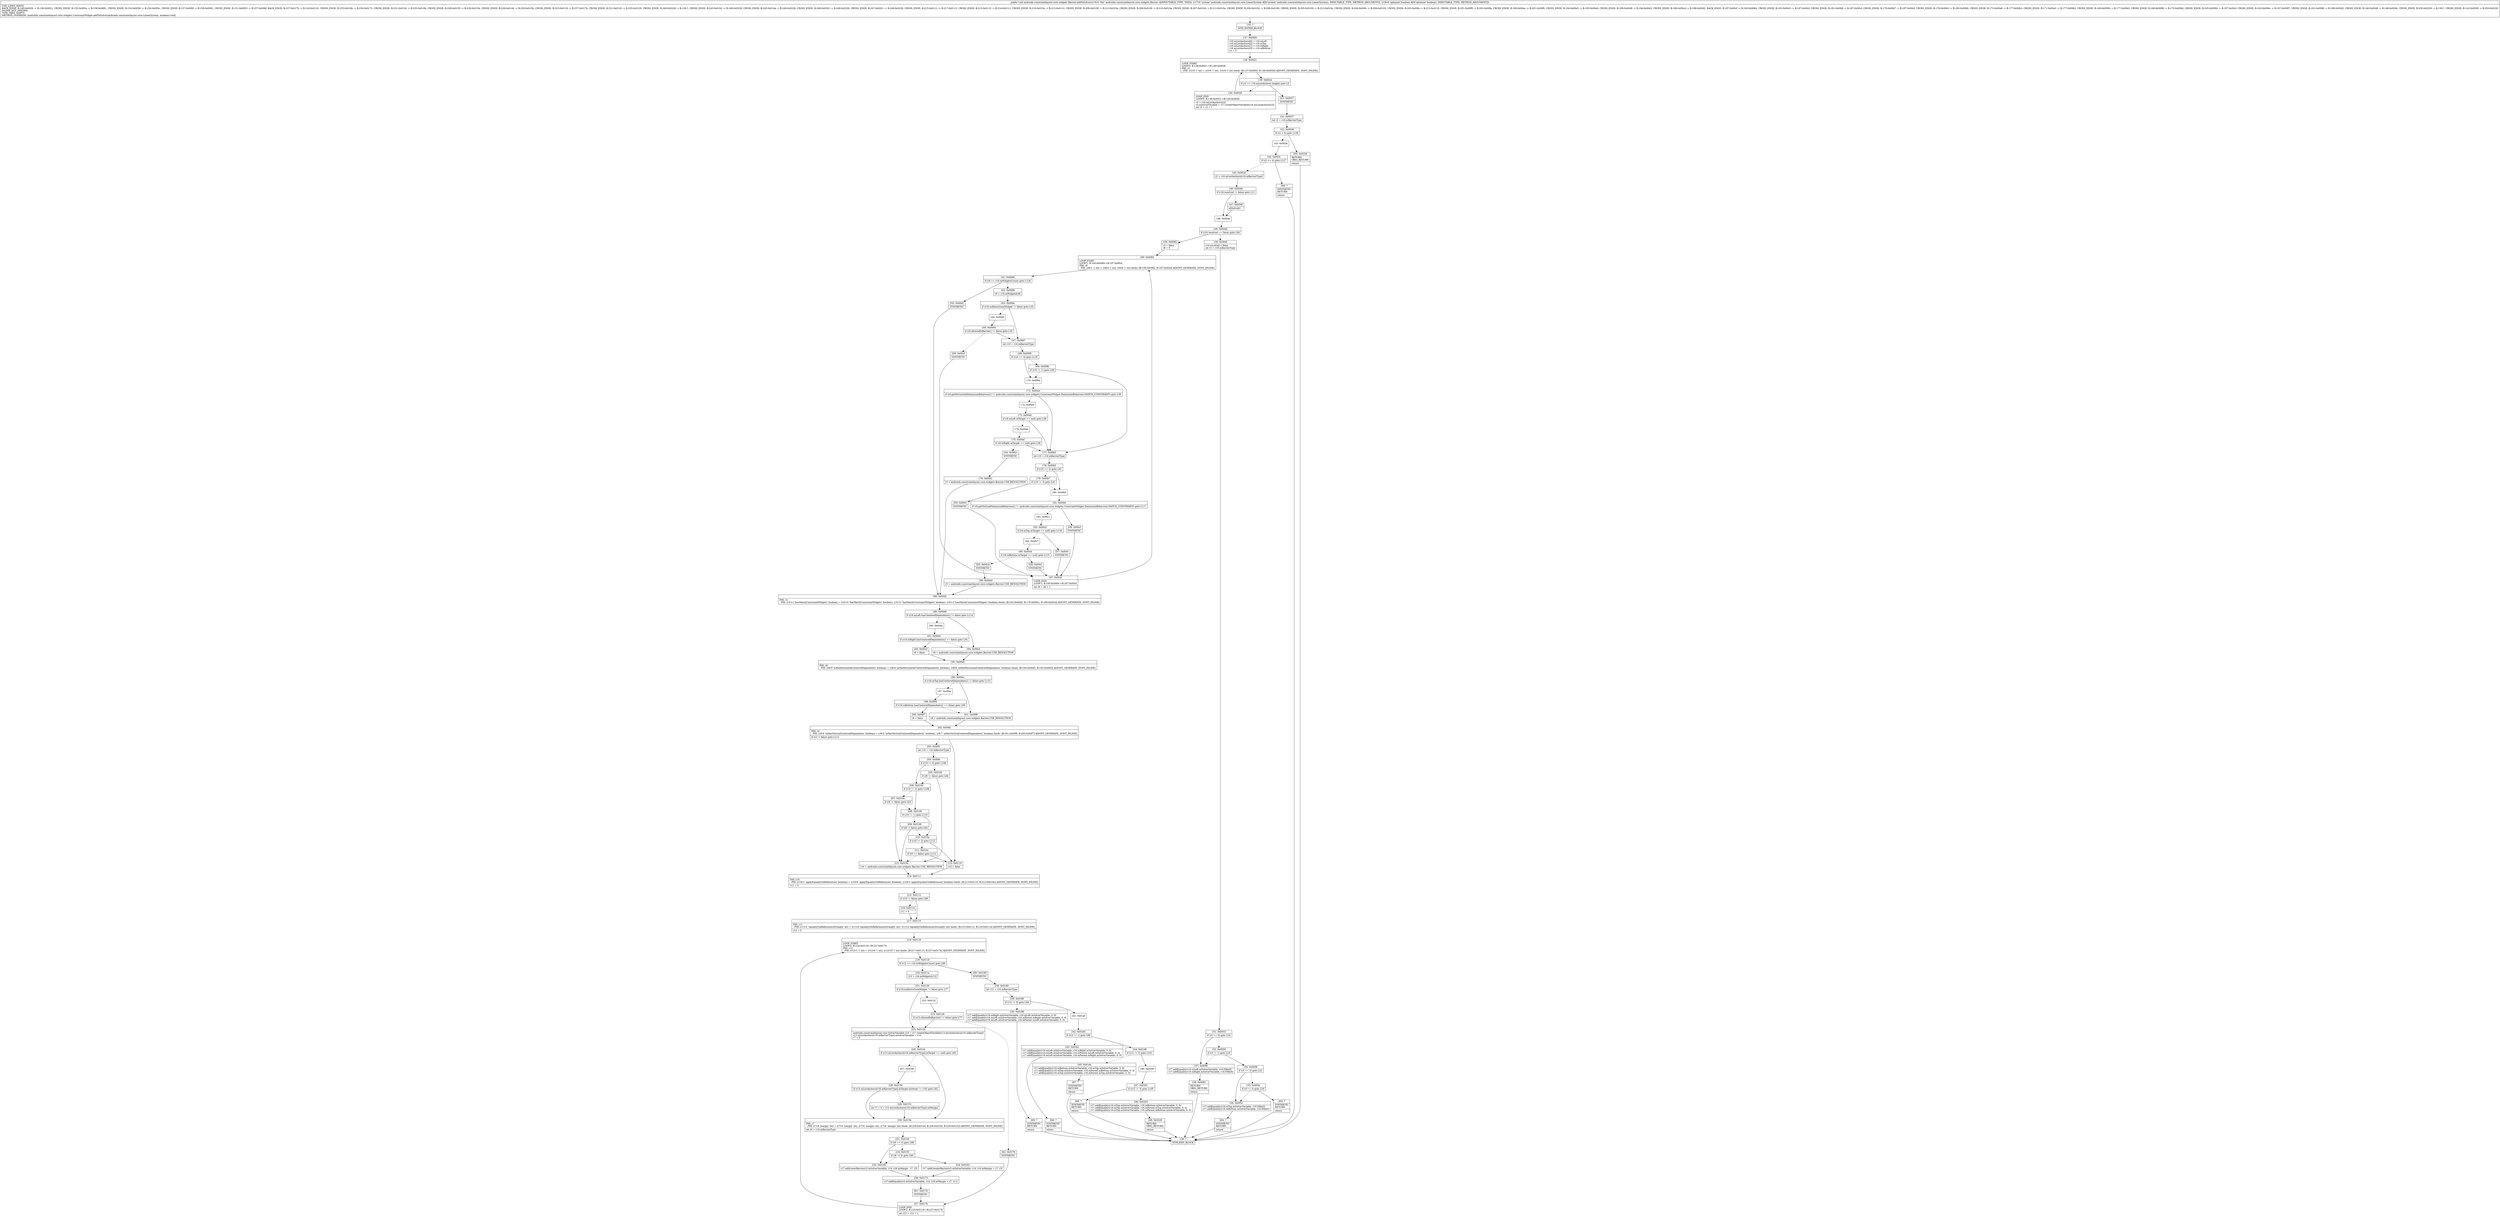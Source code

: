 digraph "CFG forandroidx.constraintlayout.core.widgets.Barrier.addToSolver(Landroidx\/constraintlayout\/core\/LinearSystem;Z)V" {
Node_135 [shape=record,label="{135\:\ ?|MTH_ENTER_BLOCK\l}"];
Node_137 [shape=record,label="{137\:\ 0x0000|r16.mListAnchors[0] = r16.mLeft\lr16.mListAnchors[2] = r16.mTop\lr16.mListAnchors[1] = r16.mRight\lr16.mListAnchors[3] = r16.mBottom\lr2 = 0\l}"];
Node_138 [shape=record,label="{138\:\ 0x0021|LOOP_START\lLOOP:0: B:138:0x0021\-\>B:140:0x0026\lPHI: r2 \l  PHI: (r2v5 'i' int) = (r2v4 'i' int), (r2v9 'i' int) binds: [B:137:0x0000, B:140:0x0026] A[DONT_GENERATE, DONT_INLINE]\l}"];
Node_139 [shape=record,label="{139\:\ 0x0024|if (r2 \>= r16.mListAnchors.length) goto L5\l}"];
Node_140 [shape=record,label="{140\:\ 0x0026|LOOP_END\lLOOP:0: B:138:0x0021\-\>B:140:0x0026\l|r3 = r16.mListAnchors[r2]\lr3.mSolverVariable = r17.createObjectVariable(r16.mListAnchors[r2])\lint r2 = r2 + 1\l}"];
Node_251 [shape=record,label="{251\:\ 0x0037|SYNTHETIC\l}"];
Node_141 [shape=record,label="{141\:\ 0x0037|int r2 = r16.mBarrierType\l}"];
Node_142 [shape=record,label="{142\:\ 0x0039|if (r2 \< 0) goto L128\l}"];
Node_143 [shape=record,label="{143\:\ 0x003b}"];
Node_144 [shape=record,label="{144\:\ 0x003c|if (r2 \>= 4) goto L127\l}"];
Node_145 [shape=record,label="{145\:\ 0x003e|r2 = r16.mListAnchors[r16.mBarrierType]\l}"];
Node_146 [shape=record,label="{146\:\ 0x0046|if (r16.resolved != false) goto L13\l}"];
Node_147 [shape=record,label="{147\:\ 0x0048|allSolved()\l}"];
Node_148 [shape=record,label="{148\:\ 0x004b}"];
Node_149 [shape=record,label="{149\:\ 0x004d|if (r16.resolved == false) goto L26\l}"];
Node_150 [shape=record,label="{150\:\ 0x004f|r16.resolved = false\lint r3 = r16.mBarrierType\l}"];
Node_151 [shape=record,label="{151\:\ 0x0053|if (r3 == 0) goto L24\l}"];
Node_152 [shape=record,label="{152\:\ 0x0055|if (r3 != 1) goto L18\l}"];
Node_154 [shape=record,label="{154\:\ 0x0058|if (r3 == 2) goto L22\l}"];
Node_155 [shape=record,label="{155\:\ 0x005a|if (r3 != 3) goto L20\l}"];
Node_263 [shape=record,label="{263\:\ ?|SYNTHETIC\lRETURN\l|return\l}"];
Node_136 [shape=record,label="{136\:\ ?|MTH_EXIT_BLOCK\l}"];
Node_156 [shape=record,label="{156\:\ 0x005c|r17.addEquality(r16.mTop.mSolverVariable, r16.f39mY)\lr17.addEquality(r16.mBottom.mSolverVariable, r16.f39mY)\l}"];
Node_264 [shape=record,label="{264\:\ ?|SYNTHETIC\lRETURN\l|return\l}"];
Node_157 [shape=record,label="{157\:\ 0x006f|r17.addEquality(r16.mLeft.mSolverVariable, r16.f38mX)\lr17.addEquality(r16.mRight.mSolverVariable, r16.f38mX)\l}"];
Node_158 [shape=record,label="{158\:\ 0x0081|RETURN\lORIG_RETURN\l|return\l}"];
Node_159 [shape=record,label="{159\:\ 0x0082|r3 = false\lr8 = 0\l}"];
Node_160 [shape=record,label="{160\:\ 0x0084|LOOP_START\lLOOP:1: B:160:0x0084\-\>B:187:0x00cf\lPHI: r8 \l  PHI: (r8v1 'i' int) = (r8v0 'i' int), (r8v9 'i' int) binds: [B:159:0x0082, B:187:0x00cf] A[DONT_GENERATE, DONT_INLINE]\l}"];
Node_161 [shape=record,label="{161\:\ 0x0086|if (r8 \>= r16.mWidgetsCount) goto L126\l}"];
Node_162 [shape=record,label="{162\:\ 0x0088|r9 = r16.mWidgets[r8]\l}"];
Node_163 [shape=record,label="{163\:\ 0x008e|if (r16.mAllowsGoneWidget != false) goto L35\l}"];
Node_164 [shape=record,label="{164\:\ 0x0090}"];
Node_165 [shape=record,label="{165\:\ 0x0094|if (r9.allowedInBarrier() != false) goto L35\l}"];
Node_259 [shape=record,label="{259\:\ 0x00cf|SYNTHETIC\l}"];
Node_187 [shape=record,label="{187\:\ 0x00cf|LOOP_END\lLOOP:1: B:160:0x0084\-\>B:187:0x00cf\l|int r8 = r8 + 1\l}"];
Node_167 [shape=record,label="{167\:\ 0x0097|int r10 = r16.mBarrierType\l}"];
Node_168 [shape=record,label="{168\:\ 0x0099|if (r10 == 0) goto L118\l}"];
Node_169 [shape=record,label="{169\:\ 0x009b|if (r10 != 1) goto L38\l}"];
Node_177 [shape=record,label="{177\:\ 0x00b3|int r10 = r16.mBarrierType\l}"];
Node_178 [shape=record,label="{178\:\ 0x00b5|if (r10 == 2) goto L42\l}"];
Node_179 [shape=record,label="{179\:\ 0x00b7|if (r10 != 3) goto L41\l}"];
Node_255 [shape=record,label="{255\:\ 0x00cf|SYNTHETIC\l}"];
Node_180 [shape=record,label="{180\:\ 0x00b9}"];
Node_181 [shape=record,label="{181\:\ 0x00bf|if (r9.getVerticalDimensionBehaviour() != androidx.constraintlayout.core.widgets.ConstraintWidget.DimensionBehaviour.MATCH_CONSTRAINT) goto L117\l}"];
Node_182 [shape=record,label="{182\:\ 0x00c1}"];
Node_183 [shape=record,label="{183\:\ 0x00c5|if (r9.mTop.mTarget == null) goto L116\l}"];
Node_184 [shape=record,label="{184\:\ 0x00c7}"];
Node_185 [shape=record,label="{185\:\ 0x00cb|if (r9.mBottom.mTarget == null) goto L115\l}"];
Node_253 [shape=record,label="{253\:\ 0x00cd|SYNTHETIC\l}"];
Node_186 [shape=record,label="{186\:\ 0x00cd|r3 = androidx.constraintlayout.core.widgets.Barrier.USE_RESOLUTION\l}"];
Node_188 [shape=record,label="{188\:\ 0x00d2|PHI: r3 \l  PHI: (r3v11 'hasMatchConstraintWidgets' boolean) = (r3v10 'hasMatchConstraintWidgets' boolean), (r3v12 'hasMatchConstraintWidgets' boolean), (r3v13 'hasMatchConstraintWidgets' boolean) binds: [B:252:0x00d2, B:176:0x00b1, B:186:0x00cd] A[DONT_GENERATE, DONT_INLINE]\l}"];
Node_189 [shape=record,label="{189\:\ 0x00d8|if (r16.mLeft.hasCenteredDependents() != false) goto L114\l}"];
Node_190 [shape=record,label="{190\:\ 0x00da}"];
Node_191 [shape=record,label="{191\:\ 0x00e0|if (r16.mRight.hasCenteredDependents() == false) goto L54\l}"];
Node_193 [shape=record,label="{193\:\ 0x00e3|r8 = false\l}"];
Node_195 [shape=record,label="{195\:\ 0x00e6|PHI: r8 \l  PHI: (r8v5 'mHasHorizontalCenteredDependents' boolean) = (r8v4 'mHasHorizontalCenteredDependents' boolean), (r8v8 'mHasHorizontalCenteredDependents' boolean) binds: [B:194:0x00e5, B:193:0x00e3] A[DONT_GENERATE, DONT_INLINE]\l}"];
Node_196 [shape=record,label="{196\:\ 0x00ec|if (r16.mTop.hasCenteredDependents() != false) goto L113\l}"];
Node_197 [shape=record,label="{197\:\ 0x00ee}"];
Node_198 [shape=record,label="{198\:\ 0x00f4|if (r16.mBottom.hasCenteredDependents() == false) goto L59\l}"];
Node_200 [shape=record,label="{200\:\ 0x00f7|r9 = false\l}"];
Node_202 [shape=record,label="{202\:\ 0x00fa|PHI: r9 \l  PHI: (r9v4 'mHasVerticalCenteredDependents' boolean) = (r9v3 'mHasVerticalCenteredDependents' boolean), (r9v7 'mHasVerticalCenteredDependents' boolean) binds: [B:201:0x00f9, B:200:0x00f7] A[DONT_GENERATE, DONT_INLINE]\l|if (r3 != false) goto L112\l}"];
Node_203 [shape=record,label="{203\:\ 0x00fc|int r10 = r16.mBarrierType\l}"];
Node_204 [shape=record,label="{204\:\ 0x00fe|if (r10 != 0) goto L106\l}"];
Node_205 [shape=record,label="{205\:\ 0x0100|if (r8 != false) goto L64\l}"];
Node_212 [shape=record,label="{212\:\ 0x010e|r10 = androidx.constraintlayout.core.widgets.Barrier.USE_RESOLUTION\l}"];
Node_214 [shape=record,label="{214\:\ 0x0111|PHI: r10 \l  PHI: (r10v1 'applyEqualityOnReferences' boolean) = (r10v0 'applyEqualityOnReferences' boolean), (r10v3 'applyEqualityOnReferences' boolean) binds: [B:213:0x0110, B:212:0x010e] A[DONT_GENERATE, DONT_INLINE]\l|r11 = 5\l}"];
Node_215 [shape=record,label="{215\:\ 0x0112|if (r10 != false) goto L68\l}"];
Node_216 [shape=record,label="{216\:\ 0x0114|r11 = 4\l}"];
Node_217 [shape=record,label="{217\:\ 0x0115|PHI: r11 \l  PHI: (r11v1 'equalityOnReferencesStrength' int) = (r11v0 'equalityOnReferencesStrength' int), (r11v2 'equalityOnReferencesStrength' int) binds: [B:215:0x0112, B:216:0x0114] A[DONT_GENERATE, DONT_INLINE]\l|r12 = 0\l}"];
Node_218 [shape=record,label="{218\:\ 0x0116|LOOP_START\lLOOP:2: B:218:0x0116\-\>B:237:0x017b\lPHI: r12 \l  PHI: (r12v1 'i' int) = (r12v0 'i' int), (r12v35 'i' int) binds: [B:217:0x0115, B:237:0x017b] A[DONT_GENERATE, DONT_INLINE]\l}"];
Node_219 [shape=record,label="{219\:\ 0x0118|if (r12 \>= r16.mWidgetsCount) goto L89\l}"];
Node_220 [shape=record,label="{220\:\ 0x011a|r13 = r16.mWidgets[r12]\l}"];
Node_221 [shape=record,label="{221\:\ 0x0120|if (r16.mAllowsGoneWidget != false) goto L77\l}"];
Node_222 [shape=record,label="{222\:\ 0x0122}"];
Node_223 [shape=record,label="{223\:\ 0x0126|if (r13.allowedInBarrier() != false) goto L77\l}"];
Node_262 [shape=record,label="{262\:\ 0x017b|SYNTHETIC\l}"];
Node_237 [shape=record,label="{237\:\ 0x017b|LOOP_END\lLOOP:2: B:218:0x0116\-\>B:237:0x017b\l|int r12 = r12 + 1\l}"];
Node_225 [shape=record,label="{225\:\ 0x0129|androidx.constraintlayout.core.SolverVariable r14 = r17.createObjectVariable(r13.mListAnchors[r16.mBarrierType])\lr13.mListAnchors[r16.mBarrierType].mSolverVariable = r14\lr7 = 0\l}"];
Node_226 [shape=record,label="{226\:\ 0x0144|if (r13.mListAnchors[r16.mBarrierType].mTarget == null) goto L82\l}"];
Node_227 [shape=record,label="{227\:\ 0x0146}"];
Node_228 [shape=record,label="{228\:\ 0x0150|if (r13.mListAnchors[r16.mBarrierType].mTarget.mOwner != r16) goto L82\l}"];
Node_229 [shape=record,label="{229\:\ 0x0152|int r7 = 0 + r13.mListAnchors[r16.mBarrierType].mMargin\l}"];
Node_230 [shape=record,label="{230\:\ 0x015b|PHI: r7 \l  PHI: (r7v5 'margin' int) = (r7v4 'margin' int), (r7v4 'margin' int), (r7v6 'margin' int) binds: [B:226:0x0144, B:228:0x0150, B:229:0x0152] A[DONT_GENERATE, DONT_INLINE]\l|int r6 = r16.mBarrierType\l}"];
Node_231 [shape=record,label="{231\:\ 0x015d|if (r6 == 0) goto L88\l}"];
Node_232 [shape=record,label="{232\:\ 0x015f|if (r6 != 2) goto L85\l}"];
Node_234 [shape=record,label="{234\:\ 0x0162|r17.addGreaterBarrier(r2.mSolverVariable, r14, r16.mMargin + r7, r3)\l}"];
Node_236 [shape=record,label="{236\:\ 0x0173|r17.addEquality(r2.mSolverVariable, r14, r16.mMargin + r7, r11)\l}"];
Node_261 [shape=record,label="{261\:\ 0x017b|SYNTHETIC\l}"];
Node_235 [shape=record,label="{235\:\ 0x016b|r17.addLowerBarrier(r2.mSolverVariable, r14, r16.mMargin \- r7, r3)\l}"];
Node_260 [shape=record,label="{260\:\ 0x0180|SYNTHETIC\l}"];
Node_238 [shape=record,label="{238\:\ 0x0180|int r12 = r16.mBarrierType\l}"];
Node_239 [shape=record,label="{239\:\ 0x0186|if (r12 != 0) goto L94\l}"];
Node_240 [shape=record,label="{240\:\ 0x0188|r17.addEquality(r16.mRight.mSolverVariable, r16.mLeft.mSolverVariable, 0, 8)\lr17.addEquality(r16.mLeft.mSolverVariable, r16.mParent.mRight.mSolverVariable, 0, 4)\lr17.addEquality(r16.mLeft.mSolverVariable, r16.mParent.mLeft.mSolverVariable, 0, 0)\l}"];
Node_265 [shape=record,label="{265\:\ ?|SYNTHETIC\lRETURN\l|return\l}"];
Node_241 [shape=record,label="{241\:\ 0x01af}"];
Node_242 [shape=record,label="{242\:\ 0x01b0|if (r12 != 1) goto L98\l}"];
Node_243 [shape=record,label="{243\:\ 0x01b2|r17.addEquality(r16.mLeft.mSolverVariable, r16.mRight.mSolverVariable, 0, 8)\lr17.addEquality(r16.mLeft.mSolverVariable, r16.mParent.mLeft.mSolverVariable, 0, 4)\lr17.addEquality(r16.mLeft.mSolverVariable, r16.mParent.mRight.mSolverVariable, 0, 0)\l}"];
Node_266 [shape=record,label="{266\:\ ?|SYNTHETIC\lRETURN\l|return\l}"];
Node_244 [shape=record,label="{244\:\ 0x01d8|if (r12 != 2) goto L101\l}"];
Node_245 [shape=record,label="{245\:\ 0x01da|r17.addEquality(r16.mBottom.mSolverVariable, r16.mTop.mSolverVariable, 0, 8)\lr17.addEquality(r16.mTop.mSolverVariable, r16.mParent.mBottom.mSolverVariable, 0, 4)\lr17.addEquality(r16.mTop.mSolverVariable, r16.mParent.mTop.mSolverVariable, 0, 0)\l}"];
Node_267 [shape=record,label="{267\:\ ?|SYNTHETIC\lRETURN\l|return\l}"];
Node_246 [shape=record,label="{246\:\ 0x0200}"];
Node_247 [shape=record,label="{247\:\ 0x0201|if (r12 != 3) goto L105\l}"];
Node_248 [shape=record,label="{248\:\ 0x0203|r17.addEquality(r16.mTop.mSolverVariable, r16.mBottom.mSolverVariable, 0, 8)\lr17.addEquality(r16.mTop.mSolverVariable, r16.mParent.mTop.mSolverVariable, 0, 4)\lr17.addEquality(r16.mTop.mSolverVariable, r16.mParent.mBottom.mSolverVariable, 0, 0)\l}"];
Node_249 [shape=record,label="{249\:\ 0x0228|RETURN\lORIG_RETURN\l|return\l}"];
Node_268 [shape=record,label="{268\:\ ?|SYNTHETIC\lRETURN\l|return\l}"];
Node_206 [shape=record,label="{206\:\ 0x0102|if (r10 != 2) goto L108\l}"];
Node_207 [shape=record,label="{207\:\ 0x0104|if (r9 != false) goto L64\l}"];
Node_208 [shape=record,label="{208\:\ 0x0106|if (r10 != 1) goto L110\l}"];
Node_209 [shape=record,label="{209\:\ 0x0108|if (r8 != false) goto L64\l}"];
Node_210 [shape=record,label="{210\:\ 0x010a|if (r10 != 3) goto L112\l}"];
Node_211 [shape=record,label="{211\:\ 0x010c|if (r9 == false) goto L112\l}"];
Node_213 [shape=record,label="{213\:\ 0x0110|r10 = false\l}"];
Node_201 [shape=record,label="{201\:\ 0x00f9|r9 = androidx.constraintlayout.core.widgets.Barrier.USE_RESOLUTION\l}"];
Node_194 [shape=record,label="{194\:\ 0x00e5|r8 = androidx.constraintlayout.core.widgets.Barrier.USE_RESOLUTION\l}"];
Node_258 [shape=record,label="{258\:\ 0x00cf|SYNTHETIC\l}"];
Node_257 [shape=record,label="{257\:\ 0x00cf|SYNTHETIC\l}"];
Node_256 [shape=record,label="{256\:\ 0x00cf|SYNTHETIC\l}"];
Node_170 [shape=record,label="{170\:\ 0x009d}"];
Node_171 [shape=record,label="{171\:\ 0x00a3|if (r9.getHorizontalDimensionBehaviour() != androidx.constraintlayout.core.widgets.ConstraintWidget.DimensionBehaviour.MATCH_CONSTRAINT) goto L38\l}"];
Node_172 [shape=record,label="{172\:\ 0x00a5}"];
Node_173 [shape=record,label="{173\:\ 0x00a9|if (r9.mLeft.mTarget == null) goto L38\l}"];
Node_174 [shape=record,label="{174\:\ 0x00ab}"];
Node_175 [shape=record,label="{175\:\ 0x00af|if (r9.mRight.mTarget == null) goto L38\l}"];
Node_254 [shape=record,label="{254\:\ 0x00b1|SYNTHETIC\l}"];
Node_176 [shape=record,label="{176\:\ 0x00b1|r3 = androidx.constraintlayout.core.widgets.Barrier.USE_RESOLUTION\l}"];
Node_252 [shape=record,label="{252\:\ 0x00d2|SYNTHETIC\l}"];
Node_269 [shape=record,label="{269\:\ ?|SYNTHETIC\lRETURN\l|return\l}"];
Node_250 [shape=record,label="{250\:\ 0x0229|RETURN\lORIG_RETURN\l|return\l}"];
MethodNode[shape=record,label="{public void androidx.constraintlayout.core.widgets.Barrier.addToSolver((r16v0 'this' androidx.constraintlayout.core.widgets.Barrier A[IMMUTABLE_TYPE, THIS]), (r17v0 'system' androidx.constraintlayout.core.LinearSystem A[D('system' androidx.constraintlayout.core.LinearSystem), IMMUTABLE_TYPE, METHOD_ARGUMENT]), (r18v0 'optimize' boolean A[D('optimize' boolean), IMMUTABLE_TYPE, METHOD_ARGUMENT]))  | USE_LINES_HINTS\lBACK_EDGE: B:140:0x0026 \-\> B:138:0x0021, CROSS_EDGE: B:155:0x005a \-\> B:158:0x0081, CROSS_EDGE: B:154:0x0058 \-\> B:156:0x005c, CROSS_EDGE: B:157:0x006f \-\> B:158:0x0081, CROSS_EDGE: B:151:0x0053 \-\> B:157:0x006f, BACK_EDGE: B:237:0x017b \-\> B:218:0x0116, CROSS_EDGE: B:235:0x016b \-\> B:236:0x0173, CROSS_EDGE: B:231:0x015d \-\> B:235:0x016b, CROSS_EDGE: B:228:0x0150 \-\> B:230:0x015b, CROSS_EDGE: B:226:0x0144 \-\> B:230:0x015b, CROSS_EDGE: B:223:0x0126 \-\> B:237:0x017b, CROSS_EDGE: B:221:0x0120 \-\> B:225:0x0129, CROSS_EDGE: B:249:0x0228 \-\> B:136:?, CROSS_EDGE: B:243:0x01b2 \-\> B:249:0x0228, CROSS_EDGE: B:245:0x01da \-\> B:249:0x0228, CROSS_EDGE: B:248:0x0203 \-\> B:249:0x0228, CROSS_EDGE: B:247:0x0201 \-\> B:249:0x0228, CROSS_EDGE: B:215:0x0112 \-\> B:217:0x0115, CROSS_EDGE: B:213:0x0110 \-\> B:214:0x0111, CROSS_EDGE: B:210:0x010a \-\> B:213:0x0110, CROSS_EDGE: B:209:0x0108 \-\> B:212:0x010e, CROSS_EDGE: B:208:0x0106 \-\> B:210:0x010a, CROSS_EDGE: B:207:0x0104 \-\> B:212:0x010e, CROSS_EDGE: B:206:0x0102 \-\> B:208:0x0106, CROSS_EDGE: B:205:0x0100 \-\> B:212:0x010e, CROSS_EDGE: B:204:0x00fe \-\> B:206:0x0102, CROSS_EDGE: B:202:0x00fa \-\> B:213:0x0110, CROSS_EDGE: B:201:0x00f9 \-\> B:202:0x00fa, CROSS_EDGE: B:196:0x00ec \-\> B:201:0x00f9, CROSS_EDGE: B:194:0x00e5 \-\> B:195:0x00e6, CROSS_EDGE: B:189:0x00d8 \-\> B:194:0x00e5, CROSS_EDGE: B:186:0x00cd \-\> B:188:0x00d2, BACK_EDGE: B:187:0x00cf \-\> B:160:0x0084, CROSS_EDGE: B:183:0x00c5 \-\> B:187:0x00cf, CROSS_EDGE: B:181:0x00bf \-\> B:187:0x00cf, CROSS_EDGE: B:179:0x00b7 \-\> B:187:0x00cf, CROSS_EDGE: B:178:0x00b5 \-\> B:180:0x00b9, CROSS_EDGE: B:173:0x00a9 \-\> B:177:0x00b3, CROSS_EDGE: B:171:0x00a3 \-\> B:177:0x00b3, CROSS_EDGE: B:169:0x009b \-\> B:177:0x00b3, CROSS_EDGE: B:168:0x0099 \-\> B:170:0x009d, CROSS_EDGE: B:165:0x0094 \-\> B:187:0x00cf, CROSS_EDGE: B:163:0x008e \-\> B:167:0x0097, CROSS_EDGE: B:161:0x0086 \-\> B:188:0x00d2, CROSS_EDGE: B:146:0x0046 \-\> B:148:0x004b, CROSS_EDGE: B:250:0x0229 \-\> B:136:?, CROSS_EDGE: B:142:0x0039 \-\> B:250:0x0229\lINLINE_NOT_NEEDED\lTYPE_VARS: EMPTY\lMETHOD_OVERRIDE: [androidx.constraintlayout.core.widgets.ConstraintWidget.addToSolver(androidx.constraintlayout.core.LinearSystem, boolean):void]\l}"];
MethodNode -> Node_135;Node_135 -> Node_137;
Node_137 -> Node_138;
Node_138 -> Node_139;
Node_139 -> Node_140[style=dashed];
Node_139 -> Node_251;
Node_140 -> Node_138;
Node_251 -> Node_141;
Node_141 -> Node_142;
Node_142 -> Node_143[style=dashed];
Node_142 -> Node_250;
Node_143 -> Node_144;
Node_144 -> Node_145[style=dashed];
Node_144 -> Node_269;
Node_145 -> Node_146;
Node_146 -> Node_147[style=dashed];
Node_146 -> Node_148;
Node_147 -> Node_148;
Node_148 -> Node_149;
Node_149 -> Node_150[style=dashed];
Node_149 -> Node_159;
Node_150 -> Node_151;
Node_151 -> Node_152[style=dashed];
Node_151 -> Node_157;
Node_152 -> Node_154;
Node_152 -> Node_157[style=dashed];
Node_154 -> Node_155[style=dashed];
Node_154 -> Node_156;
Node_155 -> Node_156[style=dashed];
Node_155 -> Node_263;
Node_263 -> Node_136;
Node_156 -> Node_264;
Node_264 -> Node_136;
Node_157 -> Node_158;
Node_158 -> Node_136;
Node_159 -> Node_160;
Node_160 -> Node_161;
Node_161 -> Node_162[style=dashed];
Node_161 -> Node_252;
Node_162 -> Node_163;
Node_163 -> Node_164[style=dashed];
Node_163 -> Node_167;
Node_164 -> Node_165;
Node_165 -> Node_167;
Node_165 -> Node_259[style=dashed];
Node_259 -> Node_187;
Node_187 -> Node_160;
Node_167 -> Node_168;
Node_168 -> Node_169[style=dashed];
Node_168 -> Node_170;
Node_169 -> Node_170[style=dashed];
Node_169 -> Node_177;
Node_177 -> Node_178;
Node_178 -> Node_179[style=dashed];
Node_178 -> Node_180;
Node_179 -> Node_180[style=dashed];
Node_179 -> Node_255;
Node_255 -> Node_187;
Node_180 -> Node_181;
Node_181 -> Node_182[style=dashed];
Node_181 -> Node_256;
Node_182 -> Node_183;
Node_183 -> Node_184[style=dashed];
Node_183 -> Node_257;
Node_184 -> Node_185;
Node_185 -> Node_253[style=dashed];
Node_185 -> Node_258;
Node_253 -> Node_186;
Node_186 -> Node_188;
Node_188 -> Node_189;
Node_189 -> Node_190[style=dashed];
Node_189 -> Node_194;
Node_190 -> Node_191;
Node_191 -> Node_193;
Node_191 -> Node_194[style=dashed];
Node_193 -> Node_195;
Node_195 -> Node_196;
Node_196 -> Node_197[style=dashed];
Node_196 -> Node_201;
Node_197 -> Node_198;
Node_198 -> Node_200;
Node_198 -> Node_201[style=dashed];
Node_200 -> Node_202;
Node_202 -> Node_203[style=dashed];
Node_202 -> Node_213;
Node_203 -> Node_204;
Node_204 -> Node_205[style=dashed];
Node_204 -> Node_206;
Node_205 -> Node_206[style=dashed];
Node_205 -> Node_212;
Node_212 -> Node_214;
Node_214 -> Node_215;
Node_215 -> Node_216[style=dashed];
Node_215 -> Node_217;
Node_216 -> Node_217;
Node_217 -> Node_218;
Node_218 -> Node_219;
Node_219 -> Node_220[style=dashed];
Node_219 -> Node_260;
Node_220 -> Node_221;
Node_221 -> Node_222[style=dashed];
Node_221 -> Node_225;
Node_222 -> Node_223;
Node_223 -> Node_225;
Node_223 -> Node_262[style=dashed];
Node_262 -> Node_237;
Node_237 -> Node_218;
Node_225 -> Node_226;
Node_226 -> Node_227[style=dashed];
Node_226 -> Node_230;
Node_227 -> Node_228;
Node_228 -> Node_229[style=dashed];
Node_228 -> Node_230;
Node_229 -> Node_230;
Node_230 -> Node_231;
Node_231 -> Node_232[style=dashed];
Node_231 -> Node_235;
Node_232 -> Node_234;
Node_232 -> Node_235[style=dashed];
Node_234 -> Node_236;
Node_236 -> Node_261;
Node_261 -> Node_237;
Node_235 -> Node_236;
Node_260 -> Node_238;
Node_238 -> Node_239;
Node_239 -> Node_240[style=dashed];
Node_239 -> Node_241;
Node_240 -> Node_265;
Node_265 -> Node_136;
Node_241 -> Node_242;
Node_242 -> Node_243[style=dashed];
Node_242 -> Node_244;
Node_243 -> Node_266;
Node_266 -> Node_136;
Node_244 -> Node_245[style=dashed];
Node_244 -> Node_246;
Node_245 -> Node_267;
Node_267 -> Node_136;
Node_246 -> Node_247;
Node_247 -> Node_248[style=dashed];
Node_247 -> Node_268;
Node_248 -> Node_249;
Node_249 -> Node_136;
Node_268 -> Node_136;
Node_206 -> Node_207[style=dashed];
Node_206 -> Node_208;
Node_207 -> Node_208[style=dashed];
Node_207 -> Node_212;
Node_208 -> Node_209[style=dashed];
Node_208 -> Node_210;
Node_209 -> Node_210[style=dashed];
Node_209 -> Node_212;
Node_210 -> Node_211[style=dashed];
Node_210 -> Node_213;
Node_211 -> Node_212[style=dashed];
Node_211 -> Node_213;
Node_213 -> Node_214;
Node_201 -> Node_202;
Node_194 -> Node_195;
Node_258 -> Node_187;
Node_257 -> Node_187;
Node_256 -> Node_187;
Node_170 -> Node_171;
Node_171 -> Node_172[style=dashed];
Node_171 -> Node_177;
Node_172 -> Node_173;
Node_173 -> Node_174[style=dashed];
Node_173 -> Node_177;
Node_174 -> Node_175;
Node_175 -> Node_177;
Node_175 -> Node_254[style=dashed];
Node_254 -> Node_176;
Node_176 -> Node_188;
Node_252 -> Node_188;
Node_269 -> Node_136;
Node_250 -> Node_136;
}


